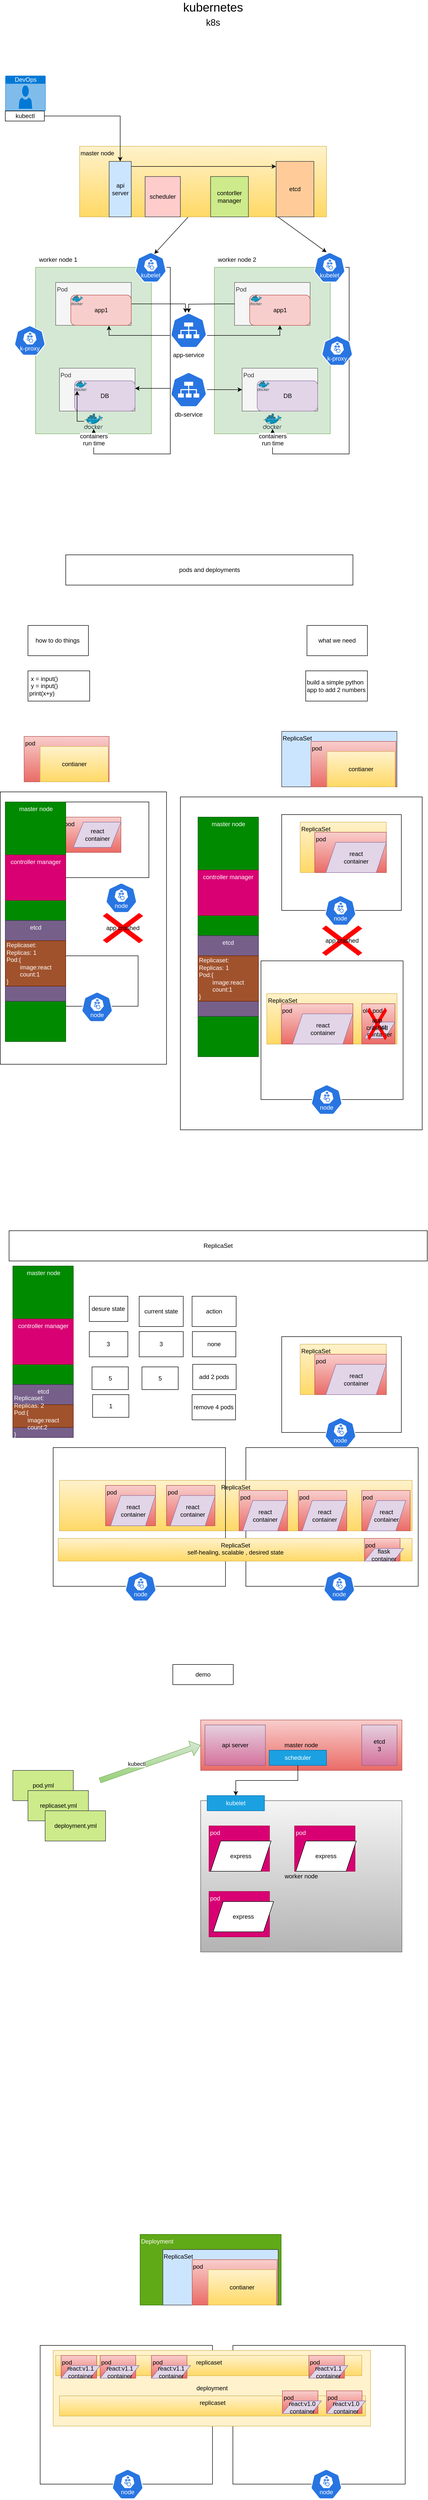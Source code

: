 <mxfile version="24.7.8">
  <diagram name="Page-1" id="WCx0SSbPcT9LH2ZHRi-3">
    <mxGraphModel dx="876" dy="616" grid="1" gridSize="10" guides="1" tooltips="1" connect="1" arrows="1" fold="1" page="1" pageScale="1" pageWidth="850" pageHeight="1100" math="0" shadow="0">
      <root>
        <mxCell id="0" />
        <mxCell id="1" parent="0" />
        <mxCell id="o4SJa0aSlRcKBctBvAtP-1" value="&lt;font style=&quot;font-size: 24px;&quot;&gt;kubernetes&lt;/font&gt;" style="text;html=1;align=center;verticalAlign=middle;whiteSpace=wrap;rounded=0;" parent="1" vertex="1">
          <mxGeometry x="395" y="20" width="60" height="30" as="geometry" />
        </mxCell>
        <mxCell id="o4SJa0aSlRcKBctBvAtP-2" value="k8s" style="text;html=1;align=center;verticalAlign=middle;whiteSpace=wrap;rounded=0;fontSize=18;" parent="1" vertex="1">
          <mxGeometry x="395" y="50" width="60" height="30" as="geometry" />
        </mxCell>
        <mxCell id="o4SJa0aSlRcKBctBvAtP-16" value="" style="rounded=0;whiteSpace=wrap;html=1;fillColor=#d5e8d4;strokeColor=#82b366;" parent="1" vertex="1">
          <mxGeometry x="72.5" y="550" width="230" height="330" as="geometry" />
        </mxCell>
        <mxCell id="o4SJa0aSlRcKBctBvAtP-17" value="worker node 1" style="text;html=1;align=center;verticalAlign=middle;whiteSpace=wrap;rounded=0;" parent="1" vertex="1">
          <mxGeometry x="70" y="520" width="95" height="30" as="geometry" />
        </mxCell>
        <mxCell id="o4SJa0aSlRcKBctBvAtP-25" value="Pod" style="rounded=0;whiteSpace=wrap;html=1;verticalAlign=top;align=left;fillColor=#f5f5f5;fontColor=#333333;strokeColor=#666666;" parent="1" vertex="1">
          <mxGeometry x="120" y="750" width="150" height="85" as="geometry" />
        </mxCell>
        <mxCell id="o4SJa0aSlRcKBctBvAtP-26" value="DB" style="rounded=1;whiteSpace=wrap;html=1;fillColor=#e1d5e7;strokeColor=#9673a6;" parent="1" vertex="1">
          <mxGeometry x="150" y="775" width="120" height="60" as="geometry" />
        </mxCell>
        <mxCell id="o4SJa0aSlRcKBctBvAtP-27" value="" style="image;sketch=0;aspect=fixed;html=1;points=[];align=center;fontSize=12;image=img/lib/mscae/Docker.svg;" parent="1" vertex="1">
          <mxGeometry x="150" y="775" width="24.39" height="20" as="geometry" />
        </mxCell>
        <mxCell id="o4SJa0aSlRcKBctBvAtP-97" style="edgeStyle=orthogonalEdgeStyle;rounded=0;orthogonalLoop=1;jettySize=auto;html=1;" parent="1" source="o4SJa0aSlRcKBctBvAtP-31" target="o4SJa0aSlRcKBctBvAtP-96" edge="1">
          <mxGeometry relative="1" as="geometry">
            <Array as="points">
              <mxPoint x="370" y="623" />
            </Array>
          </mxGeometry>
        </mxCell>
        <mxCell id="o4SJa0aSlRcKBctBvAtP-31" value="Pod" style="rounded=0;whiteSpace=wrap;html=1;verticalAlign=top;align=left;fillColor=#f5f5f5;fontColor=#333333;strokeColor=#666666;" parent="1" vertex="1">
          <mxGeometry x="112.5" y="580" width="150" height="85" as="geometry" />
        </mxCell>
        <mxCell id="o4SJa0aSlRcKBctBvAtP-32" value="app1" style="rounded=1;whiteSpace=wrap;html=1;fillColor=#f8cecc;strokeColor=#b85450;" parent="1" vertex="1">
          <mxGeometry x="142.5" y="605" width="120" height="60" as="geometry" />
        </mxCell>
        <mxCell id="o4SJa0aSlRcKBctBvAtP-33" value="" style="image;sketch=0;aspect=fixed;html=1;points=[];align=center;fontSize=12;image=img/lib/mscae/Docker.svg;" parent="1" vertex="1">
          <mxGeometry x="142.5" y="605" width="24.39" height="20" as="geometry" />
        </mxCell>
        <mxCell id="o4SJa0aSlRcKBctBvAtP-44" style="edgeStyle=orthogonalEdgeStyle;rounded=0;orthogonalLoop=1;jettySize=auto;html=1;" parent="1" source="o4SJa0aSlRcKBctBvAtP-34" target="o4SJa0aSlRcKBctBvAtP-36" edge="1">
          <mxGeometry relative="1" as="geometry">
            <Array as="points">
              <mxPoint x="340" y="550" />
              <mxPoint x="340" y="920" />
              <mxPoint x="188" y="920" />
            </Array>
          </mxGeometry>
        </mxCell>
        <mxCell id="o4SJa0aSlRcKBctBvAtP-34" value="" style="aspect=fixed;sketch=0;html=1;dashed=0;whitespace=wrap;verticalLabelPosition=bottom;verticalAlign=top;fillColor=#2875E2;strokeColor=#ffffff;points=[[0.005,0.63,0],[0.1,0.2,0],[0.9,0.2,0],[0.5,0,0],[0.995,0.63,0],[0.72,0.99,0],[0.5,1,0],[0.28,0.99,0]];shape=mxgraph.kubernetes.icon2;kubernetesLabel=1;prIcon=kubelet" parent="1" vertex="1">
          <mxGeometry x="270" y="520" width="62.5" height="60" as="geometry" />
        </mxCell>
        <mxCell id="o4SJa0aSlRcKBctBvAtP-35" value="" style="aspect=fixed;sketch=0;html=1;dashed=0;whitespace=wrap;verticalLabelPosition=bottom;verticalAlign=top;fillColor=#2875E2;strokeColor=#ffffff;points=[[0.005,0.63,0],[0.1,0.2,0],[0.9,0.2,0],[0.5,0,0],[0.995,0.63,0],[0.72,0.99,0],[0.5,1,0],[0.28,0.99,0]];shape=mxgraph.kubernetes.icon2;kubernetesLabel=1;prIcon=k_proxy" parent="1" vertex="1">
          <mxGeometry x="30" y="665" width="62.5" height="60" as="geometry" />
        </mxCell>
        <mxCell id="o4SJa0aSlRcKBctBvAtP-46" value="" style="edgeStyle=orthogonalEdgeStyle;rounded=0;orthogonalLoop=1;jettySize=auto;html=1;" parent="1" source="o4SJa0aSlRcKBctBvAtP-36" target="o4SJa0aSlRcKBctBvAtP-27" edge="1">
          <mxGeometry relative="1" as="geometry">
            <Array as="points">
              <mxPoint x="155" y="855" />
            </Array>
          </mxGeometry>
        </mxCell>
        <mxCell id="o4SJa0aSlRcKBctBvAtP-36" value="containers &lt;br&gt;run time" style="image;sketch=0;aspect=fixed;html=1;points=[];align=center;fontSize=12;image=img/lib/mscae/Docker.svg;" parent="1" vertex="1">
          <mxGeometry x="168.9" y="840" width="37.2" height="30.5" as="geometry" />
        </mxCell>
        <mxCell id="o4SJa0aSlRcKBctBvAtP-43" value="" style="endArrow=classic;html=1;rounded=0;entryX=0.613;entryY=0.056;entryDx=0;entryDy=0;entryPerimeter=0;exitX=0.439;exitY=1.005;exitDx=0;exitDy=0;exitPerimeter=0;" parent="1" source="o4SJa0aSlRcKBctBvAtP-66" target="o4SJa0aSlRcKBctBvAtP-34" edge="1">
          <mxGeometry width="50" height="50" relative="1" as="geometry">
            <mxPoint x="400" y="510" as="sourcePoint" />
            <mxPoint x="450" y="460" as="targetPoint" />
          </mxGeometry>
        </mxCell>
        <mxCell id="o4SJa0aSlRcKBctBvAtP-66" value="master node" style="rounded=0;whiteSpace=wrap;html=1;fillColor=#fff2cc;strokeColor=#d6b656;gradientColor=#ffd966;align=left;verticalAlign=top;" parent="1" vertex="1">
          <mxGeometry x="160" y="310" width="490" height="140" as="geometry" />
        </mxCell>
        <mxCell id="o4SJa0aSlRcKBctBvAtP-67" value="" style="rounded=0;whiteSpace=wrap;html=1;fillColor=#d5e8d4;strokeColor=#82b366;" parent="1" vertex="1">
          <mxGeometry x="427.5" y="550" width="230" height="330" as="geometry" />
        </mxCell>
        <mxCell id="o4SJa0aSlRcKBctBvAtP-68" value="worker node 2" style="text;html=1;align=center;verticalAlign=middle;whiteSpace=wrap;rounded=0;" parent="1" vertex="1">
          <mxGeometry x="425" y="520" width="95" height="30" as="geometry" />
        </mxCell>
        <mxCell id="o4SJa0aSlRcKBctBvAtP-72" value="Pod" style="rounded=0;whiteSpace=wrap;html=1;verticalAlign=top;align=left;fillColor=#f5f5f5;fontColor=#333333;strokeColor=#666666;" parent="1" vertex="1">
          <mxGeometry x="467.5" y="580" width="150" height="85" as="geometry" />
        </mxCell>
        <mxCell id="o4SJa0aSlRcKBctBvAtP-73" value="app1" style="rounded=1;whiteSpace=wrap;html=1;fillColor=#f8cecc;strokeColor=#b85450;" parent="1" vertex="1">
          <mxGeometry x="497.5" y="605" width="120" height="60" as="geometry" />
        </mxCell>
        <mxCell id="o4SJa0aSlRcKBctBvAtP-74" value="" style="image;sketch=0;aspect=fixed;html=1;points=[];align=center;fontSize=12;image=img/lib/mscae/Docker.svg;" parent="1" vertex="1">
          <mxGeometry x="497.5" y="605" width="24.39" height="20" as="geometry" />
        </mxCell>
        <mxCell id="o4SJa0aSlRcKBctBvAtP-75" style="edgeStyle=orthogonalEdgeStyle;rounded=0;orthogonalLoop=1;jettySize=auto;html=1;" parent="1" source="o4SJa0aSlRcKBctBvAtP-76" target="o4SJa0aSlRcKBctBvAtP-78" edge="1">
          <mxGeometry relative="1" as="geometry">
            <Array as="points">
              <mxPoint x="695" y="550" />
              <mxPoint x="695" y="920" />
              <mxPoint x="543" y="920" />
            </Array>
          </mxGeometry>
        </mxCell>
        <mxCell id="o4SJa0aSlRcKBctBvAtP-76" value="" style="aspect=fixed;sketch=0;html=1;dashed=0;whitespace=wrap;verticalLabelPosition=bottom;verticalAlign=top;fillColor=#2875E2;strokeColor=#ffffff;points=[[0.005,0.63,0],[0.1,0.2,0],[0.9,0.2,0],[0.5,0,0],[0.995,0.63,0],[0.72,0.99,0],[0.5,1,0],[0.28,0.99,0]];shape=mxgraph.kubernetes.icon2;kubernetesLabel=1;prIcon=kubelet" parent="1" vertex="1">
          <mxGeometry x="625" y="520" width="62.5" height="60" as="geometry" />
        </mxCell>
        <mxCell id="o4SJa0aSlRcKBctBvAtP-78" value="containers &lt;br&gt;run time" style="image;sketch=0;aspect=fixed;html=1;points=[];align=center;fontSize=12;image=img/lib/mscae/Docker.svg;" parent="1" vertex="1">
          <mxGeometry x="523.9" y="840" width="37.2" height="30.5" as="geometry" />
        </mxCell>
        <mxCell id="o4SJa0aSlRcKBctBvAtP-80" value="" style="aspect=fixed;sketch=0;html=1;dashed=0;whitespace=wrap;verticalLabelPosition=bottom;verticalAlign=top;fillColor=#2875E2;strokeColor=#ffffff;points=[[0.005,0.63,0],[0.1,0.2,0],[0.9,0.2,0],[0.5,0,0],[0.995,0.63,0],[0.72,0.99,0],[0.5,1,0],[0.28,0.99,0]];shape=mxgraph.kubernetes.icon2;kubernetesLabel=1;prIcon=k_proxy" parent="1" vertex="1">
          <mxGeometry x="640" y="685" width="62.5" height="60" as="geometry" />
        </mxCell>
        <mxCell id="o4SJa0aSlRcKBctBvAtP-81" value="" style="endArrow=classic;html=1;rounded=0;entryX=0.4;entryY=0;entryDx=0;entryDy=0;entryPerimeter=0;exitX=0.803;exitY=1;exitDx=0;exitDy=0;exitPerimeter=0;" parent="1" source="o4SJa0aSlRcKBctBvAtP-66" target="o4SJa0aSlRcKBctBvAtP-76" edge="1">
          <mxGeometry width="50" height="50" relative="1" as="geometry">
            <mxPoint x="426" y="461" as="sourcePoint" />
            <mxPoint x="341" y="551" as="targetPoint" />
          </mxGeometry>
        </mxCell>
        <mxCell id="o4SJa0aSlRcKBctBvAtP-99" style="edgeStyle=orthogonalEdgeStyle;rounded=0;orthogonalLoop=1;jettySize=auto;html=1;entryX=0.5;entryY=1;entryDx=0;entryDy=0;" parent="1" source="o4SJa0aSlRcKBctBvAtP-96" target="o4SJa0aSlRcKBctBvAtP-73" edge="1">
          <mxGeometry relative="1" as="geometry">
            <Array as="points">
              <mxPoint x="557" y="685" />
            </Array>
          </mxGeometry>
        </mxCell>
        <mxCell id="o4SJa0aSlRcKBctBvAtP-96" value="app-service" style="aspect=fixed;sketch=0;html=1;dashed=0;whitespace=wrap;verticalLabelPosition=bottom;verticalAlign=top;fillColor=#2875E2;strokeColor=#ffffff;points=[[0.005,0.63,0],[0.1,0.2,0],[0.9,0.2,0],[0.5,0,0],[0.995,0.63,0],[0.72,0.99,0],[0.5,1,0],[0.28,0.99,0]];shape=mxgraph.kubernetes.icon2;prIcon=svc" parent="1" vertex="1">
          <mxGeometry x="340" y="640" width="72.92" height="70" as="geometry" />
        </mxCell>
        <mxCell id="o4SJa0aSlRcKBctBvAtP-98" style="edgeStyle=orthogonalEdgeStyle;rounded=0;orthogonalLoop=1;jettySize=auto;html=1;entryX=0.5;entryY=0;entryDx=0;entryDy=0;entryPerimeter=0;" parent="1" source="o4SJa0aSlRcKBctBvAtP-72" target="o4SJa0aSlRcKBctBvAtP-96" edge="1">
          <mxGeometry relative="1" as="geometry">
            <Array as="points">
              <mxPoint x="440" y="623" />
              <mxPoint x="377" y="623" />
            </Array>
          </mxGeometry>
        </mxCell>
        <mxCell id="o4SJa0aSlRcKBctBvAtP-101" style="edgeStyle=orthogonalEdgeStyle;rounded=0;orthogonalLoop=1;jettySize=auto;html=1;entryX=0.632;entryY=1.012;entryDx=0;entryDy=0;entryPerimeter=0;" parent="1" source="o4SJa0aSlRcKBctBvAtP-96" target="o4SJa0aSlRcKBctBvAtP-32" edge="1">
          <mxGeometry relative="1" as="geometry">
            <Array as="points">
              <mxPoint x="218" y="685" />
            </Array>
          </mxGeometry>
        </mxCell>
        <mxCell id="o4SJa0aSlRcKBctBvAtP-109" style="edgeStyle=orthogonalEdgeStyle;rounded=0;orthogonalLoop=1;jettySize=auto;html=1;entryX=1;entryY=0.25;entryDx=0;entryDy=0;" parent="1" source="o4SJa0aSlRcKBctBvAtP-103" target="o4SJa0aSlRcKBctBvAtP-26" edge="1">
          <mxGeometry relative="1" as="geometry">
            <Array as="points">
              <mxPoint x="320" y="790" />
              <mxPoint x="320" y="790" />
            </Array>
          </mxGeometry>
        </mxCell>
        <mxCell id="o4SJa0aSlRcKBctBvAtP-110" style="edgeStyle=orthogonalEdgeStyle;rounded=0;orthogonalLoop=1;jettySize=auto;html=1;" parent="1" source="o4SJa0aSlRcKBctBvAtP-103" target="o4SJa0aSlRcKBctBvAtP-105" edge="1">
          <mxGeometry relative="1" as="geometry" />
        </mxCell>
        <mxCell id="o4SJa0aSlRcKBctBvAtP-103" value="db-service" style="aspect=fixed;sketch=0;html=1;dashed=0;whitespace=wrap;verticalLabelPosition=bottom;verticalAlign=top;fillColor=#2875E2;strokeColor=#ffffff;points=[[0.005,0.63,0],[0.1,0.2,0],[0.9,0.2,0],[0.5,0,0],[0.995,0.63,0],[0.72,0.99,0],[0.5,1,0],[0.28,0.99,0]];shape=mxgraph.kubernetes.icon2;prIcon=svc" parent="1" vertex="1">
          <mxGeometry x="340" y="757.5" width="72.92" height="70" as="geometry" />
        </mxCell>
        <mxCell id="o4SJa0aSlRcKBctBvAtP-105" value="Pod" style="rounded=0;whiteSpace=wrap;html=1;verticalAlign=top;align=left;fillColor=#f5f5f5;fontColor=#333333;strokeColor=#666666;" parent="1" vertex="1">
          <mxGeometry x="482.5" y="750" width="150" height="85" as="geometry" />
        </mxCell>
        <mxCell id="o4SJa0aSlRcKBctBvAtP-106" value="DB" style="rounded=1;whiteSpace=wrap;html=1;fillColor=#e1d5e7;strokeColor=#9673a6;" parent="1" vertex="1">
          <mxGeometry x="512.5" y="775" width="120" height="60" as="geometry" />
        </mxCell>
        <mxCell id="o4SJa0aSlRcKBctBvAtP-107" value="" style="image;sketch=0;aspect=fixed;html=1;points=[];align=center;fontSize=12;image=img/lib/mscae/Docker.svg;" parent="1" vertex="1">
          <mxGeometry x="512.5" y="775" width="24.39" height="20" as="geometry" />
        </mxCell>
        <mxCell id="o4SJa0aSlRcKBctBvAtP-153" style="edgeStyle=orthogonalEdgeStyle;rounded=0;orthogonalLoop=1;jettySize=auto;html=1;" parent="1" source="o4SJa0aSlRcKBctBvAtP-126" target="o4SJa0aSlRcKBctBvAtP-133" edge="1">
          <mxGeometry relative="1" as="geometry">
            <Array as="points">
              <mxPoint x="410" y="350" />
              <mxPoint x="410" y="350" />
            </Array>
          </mxGeometry>
        </mxCell>
        <mxCell id="o4SJa0aSlRcKBctBvAtP-126" value="api server" style="rounded=0;whiteSpace=wrap;html=1;fillColor=#cce5ff;strokeColor=#36393d;" parent="1" vertex="1">
          <mxGeometry x="218.6" y="340" width="43.9" height="110" as="geometry" />
        </mxCell>
        <mxCell id="o4SJa0aSlRcKBctBvAtP-128" value="DevOps" style="html=1;whiteSpace=wrap;strokeColor=none;fillColor=#0079D6;labelPosition=center;verticalLabelPosition=middle;verticalAlign=top;align=center;fontSize=12;outlineConnect=0;spacingTop=-6;fontColor=#FFFFFF;sketch=0;shape=mxgraph.sitemap.user;" parent="1" vertex="1">
          <mxGeometry x="12.5" y="170" width="80" height="70" as="geometry" />
        </mxCell>
        <mxCell id="o4SJa0aSlRcKBctBvAtP-130" style="edgeStyle=orthogonalEdgeStyle;rounded=0;orthogonalLoop=1;jettySize=auto;html=1;" parent="1" source="o4SJa0aSlRcKBctBvAtP-129" target="o4SJa0aSlRcKBctBvAtP-126" edge="1">
          <mxGeometry relative="1" as="geometry" />
        </mxCell>
        <mxCell id="o4SJa0aSlRcKBctBvAtP-129" value="kubectl" style="rounded=0;whiteSpace=wrap;html=1;" parent="1" vertex="1">
          <mxGeometry x="12.5" y="240" width="77.5" height="20" as="geometry" />
        </mxCell>
        <mxCell id="o4SJa0aSlRcKBctBvAtP-131" value="scheduler" style="rounded=0;whiteSpace=wrap;html=1;fillColor=#ffcccc;strokeColor=#36393d;" parent="1" vertex="1">
          <mxGeometry x="290" y="370" width="70" height="80" as="geometry" />
        </mxCell>
        <mxCell id="o4SJa0aSlRcKBctBvAtP-132" value="contorller manager" style="rounded=0;whiteSpace=wrap;html=1;fillColor=#cdeb8b;strokeColor=#36393d;" parent="1" vertex="1">
          <mxGeometry x="420" y="370" width="75" height="80" as="geometry" />
        </mxCell>
        <mxCell id="o4SJa0aSlRcKBctBvAtP-133" value="etcd" style="rounded=0;whiteSpace=wrap;html=1;fillColor=#ffcc99;strokeColor=#36393d;" parent="1" vertex="1">
          <mxGeometry x="550" y="340" width="75" height="110" as="geometry" />
        </mxCell>
        <mxCell id="o4SJa0aSlRcKBctBvAtP-144" value="pods and deployments" style="rounded=0;whiteSpace=wrap;html=1;" parent="1" vertex="1">
          <mxGeometry x="132.5" y="1120" width="570" height="60" as="geometry" />
        </mxCell>
        <mxCell id="o4SJa0aSlRcKBctBvAtP-145" value="how to do things&amp;nbsp;" style="rounded=0;whiteSpace=wrap;html=1;" parent="1" vertex="1">
          <mxGeometry x="57.5" y="1260" width="120" height="60" as="geometry" />
        </mxCell>
        <mxCell id="o4SJa0aSlRcKBctBvAtP-146" value="what we need" style="rounded=0;whiteSpace=wrap;html=1;" parent="1" vertex="1">
          <mxGeometry x="611.25" y="1260" width="120" height="60" as="geometry" />
        </mxCell>
        <mxCell id="o4SJa0aSlRcKBctBvAtP-147" value="&amp;nbsp;x = input()&lt;div&gt;&amp;nbsp;y = input()&lt;br&gt;print(x+y)&lt;/div&gt;" style="rounded=0;whiteSpace=wrap;html=1;align=left;" parent="1" vertex="1">
          <mxGeometry x="57.5" y="1350" width="122.5" height="60" as="geometry" />
        </mxCell>
        <mxCell id="o4SJa0aSlRcKBctBvAtP-148" value="build a simple python app to add 2 numbers" style="rounded=0;whiteSpace=wrap;html=1;align=left;" parent="1" vertex="1">
          <mxGeometry x="608.75" y="1350" width="122.5" height="60" as="geometry" />
        </mxCell>
        <mxCell id="o4SJa0aSlRcKBctBvAtP-150" value="ReplicaSet&amp;nbsp;" style="rounded=0;whiteSpace=wrap;html=1;fillColor=#cce5ff;strokeColor=#36393d;align=left;verticalAlign=top;" parent="1" vertex="1">
          <mxGeometry x="561.1" y="1470" width="228.75" height="110" as="geometry" />
        </mxCell>
        <mxCell id="o4SJa0aSlRcKBctBvAtP-151" value="pod" style="rounded=0;whiteSpace=wrap;html=1;verticalAlign=top;align=left;fillColor=#f8cecc;gradientColor=#ea6b66;strokeColor=#b85450;" parent="1" vertex="1">
          <mxGeometry x="619.23" y="1490" width="168.75" height="90" as="geometry" />
        </mxCell>
        <mxCell id="o4SJa0aSlRcKBctBvAtP-152" value="contianer" style="rounded=0;whiteSpace=wrap;html=1;fillColor=#fff2cc;gradientColor=#ffd966;strokeColor=#d6b656;" parent="1" vertex="1">
          <mxGeometry x="651.1" y="1510" width="135" height="70" as="geometry" />
        </mxCell>
        <mxCell id="o4SJa0aSlRcKBctBvAtP-154" value="pod" style="rounded=0;whiteSpace=wrap;html=1;verticalAlign=top;align=left;fillColor=#f8cecc;gradientColor=#ea6b66;strokeColor=#b85450;" parent="1" vertex="1">
          <mxGeometry x="49.85" y="1480" width="168.75" height="90" as="geometry" />
        </mxCell>
        <mxCell id="o4SJa0aSlRcKBctBvAtP-155" value="contianer" style="rounded=0;whiteSpace=wrap;html=1;fillColor=#fff2cc;gradientColor=#ffd966;strokeColor=#d6b656;" parent="1" vertex="1">
          <mxGeometry x="81.72" y="1500" width="135" height="70" as="geometry" />
        </mxCell>
        <mxCell id="o4SJa0aSlRcKBctBvAtP-156" value="" style="rounded=0;whiteSpace=wrap;html=1;" parent="1" vertex="1">
          <mxGeometry x="107.5" y="1610" width="190" height="150" as="geometry" />
        </mxCell>
        <mxCell id="o4SJa0aSlRcKBctBvAtP-157" value="" style="aspect=fixed;sketch=0;html=1;dashed=0;whitespace=wrap;verticalLabelPosition=bottom;verticalAlign=top;fillColor=#2875E2;strokeColor=#ffffff;points=[[0.005,0.63,0],[0.1,0.2,0],[0.9,0.2,0],[0.5,0,0],[0.995,0.63,0],[0.72,0.99,0],[0.5,1,0],[0.28,0.99,0]];shape=mxgraph.kubernetes.icon2;kubernetesLabel=1;prIcon=node" parent="1" vertex="1">
          <mxGeometry x="211.57" y="1770" width="62.5" height="60" as="geometry" />
        </mxCell>
        <mxCell id="o4SJa0aSlRcKBctBvAtP-158" value="pod" style="rounded=0;whiteSpace=wrap;html=1;verticalAlign=top;align=left;fillColor=#f8cecc;gradientColor=#ea6b66;strokeColor=#b85450;" parent="1" vertex="1">
          <mxGeometry x="127.5" y="1640" width="114.53" height="70" as="geometry" />
        </mxCell>
        <mxCell id="o4SJa0aSlRcKBctBvAtP-159" value="react&lt;br&gt;container" style="shape=parallelogram;perimeter=parallelogramPerimeter;whiteSpace=wrap;html=1;fixedSize=1;fillColor=#e1d5e7;strokeColor=#9673a6;" parent="1" vertex="1">
          <mxGeometry x="147.5" y="1650" width="94.53" height="50" as="geometry" />
        </mxCell>
        <mxCell id="o4SJa0aSlRcKBctBvAtP-160" value="app crashed" style="shape=mxgraph.mockup.markup.redX;fillColor=#ff0000;html=1;shadow=0;whiteSpace=wrap;strokeColor=none;" parent="1" vertex="1">
          <mxGeometry x="206.1" y="1830" width="80" height="60" as="geometry" />
        </mxCell>
        <mxCell id="o4SJa0aSlRcKBctBvAtP-161" value="" style="rounded=0;whiteSpace=wrap;html=1;" parent="1" vertex="1">
          <mxGeometry x="120" y="1915" width="156.1" height="100" as="geometry" />
        </mxCell>
        <mxCell id="o4SJa0aSlRcKBctBvAtP-162" value="" style="aspect=fixed;sketch=0;html=1;dashed=0;whitespace=wrap;verticalLabelPosition=bottom;verticalAlign=top;fillColor=#2875E2;strokeColor=#ffffff;points=[[0.005,0.63,0],[0.1,0.2,0],[0.9,0.2,0],[0.5,0,0],[0.995,0.63,0],[0.72,0.99,0],[0.5,1,0],[0.28,0.99,0]];shape=mxgraph.kubernetes.icon2;kubernetesLabel=1;prIcon=node" parent="1" vertex="1">
          <mxGeometry x="163.52" y="1986.25" width="62.5" height="60" as="geometry" />
        </mxCell>
        <mxCell id="o4SJa0aSlRcKBctBvAtP-166" value="master node" style="rounded=0;html=1;verticalAlign=top;fillColor=#008a00;fontColor=#ffffff;strokeColor=#005700;" parent="1" vertex="1">
          <mxGeometry x="12.5" y="1610" width="120" height="475" as="geometry" />
        </mxCell>
        <mxCell id="o4SJa0aSlRcKBctBvAtP-167" value="etcd" style="rounded=0;whiteSpace=wrap;html=1;verticalAlign=top;fillColor=#76608a;fontColor=#ffffff;strokeColor=#432D57;" parent="1" vertex="1">
          <mxGeometry x="12.5" y="1845" width="120" height="160" as="geometry" />
        </mxCell>
        <mxCell id="o4SJa0aSlRcKBctBvAtP-169" value="Replicaset:&lt;br&gt;Replicas: 1&lt;br&gt;&lt;div&gt;Pod:{&lt;br&gt;&lt;span style=&quot;white-space: pre;&quot;&gt;&#x9;&lt;/span&gt;image:react&lt;br&gt;&lt;span style=&quot;white-space: pre;&quot;&gt;&#x9;&lt;/span&gt;count:1&lt;br&gt;}&lt;/div&gt;" style="rounded=0;whiteSpace=wrap;html=1;align=left;fillColor=#a0522d;fontColor=#ffffff;strokeColor=#6D1F00;" parent="1" vertex="1">
          <mxGeometry x="12.5" y="1885" width="120" height="90" as="geometry" />
        </mxCell>
        <mxCell id="o4SJa0aSlRcKBctBvAtP-170" value="controller manager" style="rounded=0;whiteSpace=wrap;html=1;verticalAlign=top;fillColor=#d80073;fontColor=#ffffff;strokeColor=#A50040;" parent="1" vertex="1">
          <mxGeometry x="12.5" y="1715" width="120" height="90" as="geometry" />
        </mxCell>
        <mxCell id="o4SJa0aSlRcKBctBvAtP-172" value="" style="rounded=0;whiteSpace=wrap;html=1;" parent="1" vertex="1">
          <mxGeometry x="561.1" y="1635" width="237.5" height="190" as="geometry" />
        </mxCell>
        <mxCell id="o4SJa0aSlRcKBctBvAtP-173" value="" style="aspect=fixed;sketch=0;html=1;dashed=0;whitespace=wrap;verticalLabelPosition=bottom;verticalAlign=top;fillColor=#2875E2;strokeColor=#ffffff;points=[[0.005,0.63,0],[0.1,0.2,0],[0.9,0.2,0],[0.5,0,0],[0.995,0.63,0],[0.72,0.99,0],[0.5,1,0],[0.28,0.99,0]];shape=mxgraph.kubernetes.icon2;kubernetesLabel=1;prIcon=node" parent="1" vertex="1">
          <mxGeometry x="646.57" y="1795" width="62.5" height="60" as="geometry" />
        </mxCell>
        <mxCell id="o4SJa0aSlRcKBctBvAtP-176" value="app crashed" style="shape=mxgraph.mockup.markup.redX;fillColor=#ff0000;html=1;shadow=0;whiteSpace=wrap;strokeColor=none;" parent="1" vertex="1">
          <mxGeometry x="641.1" y="1855" width="80" height="60" as="geometry" />
        </mxCell>
        <mxCell id="o4SJa0aSlRcKBctBvAtP-177" value="" style="rounded=0;whiteSpace=wrap;html=1;" parent="1" vertex="1">
          <mxGeometry x="520" y="1925" width="282.04" height="275" as="geometry" />
        </mxCell>
        <mxCell id="o4SJa0aSlRcKBctBvAtP-178" value="" style="aspect=fixed;sketch=0;html=1;dashed=0;whitespace=wrap;verticalLabelPosition=bottom;verticalAlign=top;fillColor=#2875E2;strokeColor=#ffffff;points=[[0.005,0.63,0],[0.1,0.2,0],[0.9,0.2,0],[0.5,0,0],[0.995,0.63,0],[0.72,0.99,0],[0.5,1,0],[0.28,0.99,0]];shape=mxgraph.kubernetes.icon2;kubernetesLabel=1;prIcon=node" parent="1" vertex="1">
          <mxGeometry x="619.23" y="2170" width="62.5" height="60" as="geometry" />
        </mxCell>
        <mxCell id="o4SJa0aSlRcKBctBvAtP-179" value="ReplicaSet" style="rounded=0;whiteSpace=wrap;html=1;verticalAlign=top;align=left;fillColor=#fff2cc;gradientColor=#ffd966;strokeColor=#d6b656;" parent="1" vertex="1">
          <mxGeometry x="597.82" y="1650" width="170.93" height="100" as="geometry" />
        </mxCell>
        <mxCell id="o4SJa0aSlRcKBctBvAtP-180" value="pod" style="rounded=0;whiteSpace=wrap;html=1;verticalAlign=top;align=left;fillColor=#f8cecc;gradientColor=#ea6b66;strokeColor=#b85450;" parent="1" vertex="1">
          <mxGeometry x="626.72" y="1670" width="142.03" height="80" as="geometry" />
        </mxCell>
        <mxCell id="o4SJa0aSlRcKBctBvAtP-181" value="react&lt;br&gt;container" style="shape=parallelogram;perimeter=parallelogramPerimeter;whiteSpace=wrap;html=1;fixedSize=1;fillColor=#e1d5e7;strokeColor=#9673a6;" parent="1" vertex="1">
          <mxGeometry x="648.75" y="1690" width="120" height="60" as="geometry" />
        </mxCell>
        <mxCell id="o4SJa0aSlRcKBctBvAtP-182" value="ReplicaSet" style="rounded=0;whiteSpace=wrap;html=1;verticalAlign=top;align=left;fillColor=#fff2cc;gradientColor=#ffd966;strokeColor=#d6b656;" parent="1" vertex="1">
          <mxGeometry x="531.57" y="1990" width="258.43" height="100" as="geometry" />
        </mxCell>
        <mxCell id="o4SJa0aSlRcKBctBvAtP-183" value="pod" style="rounded=0;whiteSpace=wrap;html=1;verticalAlign=top;align=left;fillColor=#f8cecc;gradientColor=#ea6b66;strokeColor=#b85450;" parent="1" vertex="1">
          <mxGeometry x="560.47" y="2010" width="142.03" height="80" as="geometry" />
        </mxCell>
        <mxCell id="o4SJa0aSlRcKBctBvAtP-184" value="react&lt;br&gt;container" style="shape=parallelogram;perimeter=parallelogramPerimeter;whiteSpace=wrap;html=1;fixedSize=1;fillColor=#e1d5e7;strokeColor=#9673a6;" parent="1" vertex="1">
          <mxGeometry x="582.5" y="2030" width="120" height="60" as="geometry" />
        </mxCell>
        <mxCell id="o4SJa0aSlRcKBctBvAtP-185" value="old pod" style="rounded=0;whiteSpace=wrap;html=1;verticalAlign=top;align=left;fillColor=#f8cecc;gradientColor=#ea6b66;strokeColor=#b85450;" parent="1" vertex="1">
          <mxGeometry x="720" y="2010" width="66.1" height="80" as="geometry" />
        </mxCell>
        <mxCell id="o4SJa0aSlRcKBctBvAtP-186" value="react&lt;br&gt;container" style="shape=parallelogram;perimeter=parallelogramPerimeter;whiteSpace=wrap;html=1;fixedSize=1;fillColor=#e1d5e7;strokeColor=#9673a6;" parent="1" vertex="1">
          <mxGeometry x="725.4" y="2046.25" width="60.7" height="32.5" as="geometry" />
        </mxCell>
        <mxCell id="o4SJa0aSlRcKBctBvAtP-187" value="app crashed" style="shape=mxgraph.mockup.markup.redX;fillColor=#ff0000;html=1;shadow=0;whiteSpace=wrap;strokeColor=none;" parent="1" vertex="1">
          <mxGeometry x="731.25" y="2017.5" width="38.9" height="65" as="geometry" />
        </mxCell>
        <mxCell id="o4SJa0aSlRcKBctBvAtP-188" value="master node" style="rounded=0;html=1;verticalAlign=top;fillColor=#008a00;fontColor=#ffffff;strokeColor=#005700;" parent="1" vertex="1">
          <mxGeometry x="395" y="1640" width="120" height="475" as="geometry" />
        </mxCell>
        <mxCell id="o4SJa0aSlRcKBctBvAtP-189" value="etcd" style="rounded=0;whiteSpace=wrap;html=1;verticalAlign=top;fillColor=#76608a;fontColor=#ffffff;strokeColor=#432D57;" parent="1" vertex="1">
          <mxGeometry x="395" y="1875" width="120" height="160" as="geometry" />
        </mxCell>
        <mxCell id="o4SJa0aSlRcKBctBvAtP-190" value="Replicaset:&lt;br&gt;Replicas: 1&lt;br&gt;&lt;div&gt;Pod:{&lt;br&gt;&lt;span style=&quot;white-space: pre;&quot;&gt;&#x9;&lt;/span&gt;image:react&lt;br&gt;&lt;span style=&quot;white-space: pre;&quot;&gt;&#x9;&lt;/span&gt;count:1&lt;br&gt;}&lt;/div&gt;" style="rounded=0;whiteSpace=wrap;html=1;align=left;fillColor=#a0522d;fontColor=#ffffff;strokeColor=#6D1F00;" parent="1" vertex="1">
          <mxGeometry x="395" y="1915" width="120" height="90" as="geometry" />
        </mxCell>
        <mxCell id="o4SJa0aSlRcKBctBvAtP-191" value="controller manager" style="rounded=0;whiteSpace=wrap;html=1;verticalAlign=top;fillColor=#d80073;fontColor=#ffffff;strokeColor=#A50040;" parent="1" vertex="1">
          <mxGeometry x="395" y="1745" width="120" height="90" as="geometry" />
        </mxCell>
        <mxCell id="o4SJa0aSlRcKBctBvAtP-192" value="" style="rounded=0;whiteSpace=wrap;html=1;fillColor=none;" parent="1" vertex="1">
          <mxGeometry x="2.5" y="1590" width="330" height="540" as="geometry" />
        </mxCell>
        <mxCell id="o4SJa0aSlRcKBctBvAtP-193" value="" style="rounded=0;whiteSpace=wrap;html=1;fillColor=none;" parent="1" vertex="1">
          <mxGeometry x="360" y="1600" width="480" height="660" as="geometry" />
        </mxCell>
        <mxCell id="o4SJa0aSlRcKBctBvAtP-194" value="" style="rounded=0;whiteSpace=wrap;html=1;" parent="1" vertex="1">
          <mxGeometry x="561.1" y="2670" width="237.5" height="190" as="geometry" />
        </mxCell>
        <mxCell id="o4SJa0aSlRcKBctBvAtP-195" value="" style="aspect=fixed;sketch=0;html=1;dashed=0;whitespace=wrap;verticalLabelPosition=bottom;verticalAlign=top;fillColor=#2875E2;strokeColor=#ffffff;points=[[0.005,0.63,0],[0.1,0.2,0],[0.9,0.2,0],[0.5,0,0],[0.995,0.63,0],[0.72,0.99,0],[0.5,1,0],[0.28,0.99,0]];shape=mxgraph.kubernetes.icon2;kubernetesLabel=1;prIcon=node" parent="1" vertex="1">
          <mxGeometry x="646.57" y="2830" width="62.5" height="60" as="geometry" />
        </mxCell>
        <mxCell id="o4SJa0aSlRcKBctBvAtP-197" value="" style="rounded=0;whiteSpace=wrap;html=1;" parent="1" vertex="1">
          <mxGeometry x="490" y="2890" width="342.04" height="275" as="geometry" />
        </mxCell>
        <mxCell id="o4SJa0aSlRcKBctBvAtP-198" value="" style="aspect=fixed;sketch=0;html=1;dashed=0;whitespace=wrap;verticalLabelPosition=bottom;verticalAlign=top;fillColor=#2875E2;strokeColor=#ffffff;points=[[0.005,0.63,0],[0.1,0.2,0],[0.9,0.2,0],[0.5,0,0],[0.995,0.63,0],[0.72,0.99,0],[0.5,1,0],[0.28,0.99,0]];shape=mxgraph.kubernetes.icon2;kubernetesLabel=1;prIcon=node" parent="1" vertex="1">
          <mxGeometry x="644.22" y="3135" width="62.5" height="60" as="geometry" />
        </mxCell>
        <mxCell id="o4SJa0aSlRcKBctBvAtP-199" value="ReplicaSet" style="rounded=0;whiteSpace=wrap;html=1;verticalAlign=top;align=left;fillColor=#fff2cc;gradientColor=#ffd966;strokeColor=#d6b656;" parent="1" vertex="1">
          <mxGeometry x="597.82" y="2685" width="170.93" height="100" as="geometry" />
        </mxCell>
        <mxCell id="o4SJa0aSlRcKBctBvAtP-200" value="pod" style="rounded=0;whiteSpace=wrap;html=1;verticalAlign=top;align=left;fillColor=#f8cecc;gradientColor=#ea6b66;strokeColor=#b85450;" parent="1" vertex="1">
          <mxGeometry x="626.72" y="2705" width="142.03" height="80" as="geometry" />
        </mxCell>
        <mxCell id="o4SJa0aSlRcKBctBvAtP-201" value="react&lt;br&gt;container" style="shape=parallelogram;perimeter=parallelogramPerimeter;whiteSpace=wrap;html=1;fixedSize=1;fillColor=#e1d5e7;strokeColor=#9673a6;" parent="1" vertex="1">
          <mxGeometry x="648.75" y="2725" width="120" height="60" as="geometry" />
        </mxCell>
        <mxCell id="o4SJa0aSlRcKBctBvAtP-202" value="ReplicaSet" style="rounded=0;whiteSpace=wrap;html=1;verticalAlign=top;align=center;fillColor=#fff2cc;gradientColor=#ffd966;strokeColor=#d6b656;" parent="1" vertex="1">
          <mxGeometry x="120" y="2955" width="700" height="100" as="geometry" />
        </mxCell>
        <mxCell id="o4SJa0aSlRcKBctBvAtP-205" value="pod" style="rounded=0;whiteSpace=wrap;html=1;verticalAlign=top;align=left;fillColor=#f8cecc;gradientColor=#ea6b66;strokeColor=#b85450;" parent="1" vertex="1">
          <mxGeometry x="720" y="2975" width="96.1" height="80" as="geometry" />
        </mxCell>
        <mxCell id="o4SJa0aSlRcKBctBvAtP-208" value="master node" style="rounded=0;html=1;verticalAlign=top;fillColor=#008a00;fontColor=#ffffff;strokeColor=#005700;" parent="1" vertex="1">
          <mxGeometry x="27.5" y="2530" width="120" height="340" as="geometry" />
        </mxCell>
        <mxCell id="o4SJa0aSlRcKBctBvAtP-209" value="etcd" style="rounded=0;whiteSpace=wrap;html=1;verticalAlign=top;fillColor=#76608a;fontColor=#ffffff;strokeColor=#432D57;" parent="1" vertex="1">
          <mxGeometry x="27.5" y="2765" width="120" height="105" as="geometry" />
        </mxCell>
        <mxCell id="o4SJa0aSlRcKBctBvAtP-210" value="Replicaset:&lt;br&gt;Replicas: 2&lt;br&gt;&lt;div&gt;Pod:{&lt;br&gt;&lt;span style=&quot;white-space: pre;&quot;&gt;&#x9;&lt;/span&gt;image:react&lt;br&gt;&lt;span style=&quot;white-space: pre;&quot;&gt;&#x9;&lt;/span&gt;count:2&lt;br&gt;}&lt;/div&gt;" style="rounded=0;whiteSpace=wrap;html=1;align=left;fillColor=#a0522d;fontColor=#ffffff;strokeColor=#6D1F00;" parent="1" vertex="1">
          <mxGeometry x="27.5" y="2805" width="120" height="45" as="geometry" />
        </mxCell>
        <mxCell id="o4SJa0aSlRcKBctBvAtP-211" value="controller manager" style="rounded=0;whiteSpace=wrap;html=1;verticalAlign=top;fillColor=#d80073;fontColor=#ffffff;strokeColor=#A50040;" parent="1" vertex="1">
          <mxGeometry x="27.5" y="2635" width="120" height="90" as="geometry" />
        </mxCell>
        <mxCell id="o4SJa0aSlRcKBctBvAtP-213" value="react&lt;br&gt;container" style="shape=parallelogram;perimeter=parallelogramPerimeter;whiteSpace=wrap;html=1;fixedSize=1;fillColor=#e1d5e7;strokeColor=#9673a6;" parent="1" vertex="1">
          <mxGeometry x="730" y="2995" width="77.5" height="60" as="geometry" />
        </mxCell>
        <mxCell id="o4SJa0aSlRcKBctBvAtP-214" value="ReplicaSet" style="rounded=0;whiteSpace=wrap;html=1;" parent="1" vertex="1">
          <mxGeometry x="20" y="2460" width="830" height="60" as="geometry" />
        </mxCell>
        <mxCell id="o4SJa0aSlRcKBctBvAtP-215" value="" style="rounded=0;whiteSpace=wrap;html=1;fillColor=none;" parent="1" vertex="1">
          <mxGeometry x="107.5" y="2890" width="342.04" height="275" as="geometry" />
        </mxCell>
        <mxCell id="o4SJa0aSlRcKBctBvAtP-217" value="" style="aspect=fixed;sketch=0;html=1;dashed=0;whitespace=wrap;verticalLabelPosition=bottom;verticalAlign=top;fillColor=#2875E2;strokeColor=#ffffff;points=[[0.005,0.63,0],[0.1,0.2,0],[0.9,0.2,0],[0.5,0,0],[0.995,0.63,0],[0.72,0.99,0],[0.5,1,0],[0.28,0.99,0]];shape=mxgraph.kubernetes.icon2;kubernetesLabel=1;prIcon=node" parent="1" vertex="1">
          <mxGeometry x="250.0" y="3135" width="62.5" height="60" as="geometry" />
        </mxCell>
        <mxCell id="o4SJa0aSlRcKBctBvAtP-218" value="pod" style="rounded=0;whiteSpace=wrap;html=1;verticalAlign=top;align=left;fillColor=#f8cecc;gradientColor=#ea6b66;strokeColor=#b85450;" parent="1" vertex="1">
          <mxGeometry x="211.57" y="2965" width="99.07" height="80" as="geometry" />
        </mxCell>
        <mxCell id="o4SJa0aSlRcKBctBvAtP-219" value="react&lt;br&gt;container" style="shape=parallelogram;perimeter=parallelogramPerimeter;whiteSpace=wrap;html=1;fixedSize=1;fillColor=#e1d5e7;strokeColor=#9673a6;" parent="1" vertex="1">
          <mxGeometry x="221.57" y="2985" width="89.07" height="60" as="geometry" />
        </mxCell>
        <mxCell id="o4SJa0aSlRcKBctBvAtP-220" value="ReplicaSet&lt;br&gt;self-healing, scalable , desired state" style="rounded=0;whiteSpace=wrap;html=1;verticalAlign=top;align=center;fillColor=#fff2cc;gradientColor=#ffd966;strokeColor=#d6b656;" parent="1" vertex="1">
          <mxGeometry x="117.5" y="3070" width="702.5" height="45" as="geometry" />
        </mxCell>
        <mxCell id="o4SJa0aSlRcKBctBvAtP-221" value="pod" style="rounded=0;whiteSpace=wrap;html=1;verticalAlign=top;align=left;fillColor=#f8cecc;gradientColor=#ea6b66;strokeColor=#b85450;" parent="1" vertex="1">
          <mxGeometry x="725.4" y="3070" width="70.64" height="45" as="geometry" />
        </mxCell>
        <mxCell id="o4SJa0aSlRcKBctBvAtP-222" value="flask&lt;br&gt;container" style="shape=parallelogram;perimeter=parallelogramPerimeter;whiteSpace=wrap;html=1;fixedSize=1;fillColor=#e1d5e7;strokeColor=#9673a6;" parent="1" vertex="1">
          <mxGeometry x="725.4" y="3090" width="77.5" height="25" as="geometry" />
        </mxCell>
        <mxCell id="o4SJa0aSlRcKBctBvAtP-223" value="pod" style="rounded=0;whiteSpace=wrap;html=1;verticalAlign=top;align=left;fillColor=#f8cecc;gradientColor=#ea6b66;strokeColor=#b85450;" parent="1" vertex="1">
          <mxGeometry x="332.5" y="2965" width="96.1" height="80" as="geometry" />
        </mxCell>
        <mxCell id="o4SJa0aSlRcKBctBvAtP-224" value="react&lt;br&gt;container" style="shape=parallelogram;perimeter=parallelogramPerimeter;whiteSpace=wrap;html=1;fixedSize=1;fillColor=#e1d5e7;strokeColor=#9673a6;" parent="1" vertex="1">
          <mxGeometry x="340" y="2985" width="89.07" height="60" as="geometry" />
        </mxCell>
        <mxCell id="o4SJa0aSlRcKBctBvAtP-225" value="demo" style="rounded=0;whiteSpace=wrap;html=1;" parent="1" vertex="1">
          <mxGeometry x="345" y="3320" width="120" height="40" as="geometry" />
        </mxCell>
        <mxCell id="o4SJa0aSlRcKBctBvAtP-226" value="master node" style="rounded=0;whiteSpace=wrap;html=1;fillColor=#f8cecc;gradientColor=#ea6b66;strokeColor=#b85450;" parent="1" vertex="1">
          <mxGeometry x="400.24" y="3430" width="399.53" height="100" as="geometry" />
        </mxCell>
        <mxCell id="o4SJa0aSlRcKBctBvAtP-227" value="worker node" style="rounded=0;whiteSpace=wrap;html=1;fillColor=#f5f5f5;gradientColor=#b3b3b3;strokeColor=#666666;" parent="1" vertex="1">
          <mxGeometry x="400.24" y="3590" width="399.53" height="300" as="geometry" />
        </mxCell>
        <mxCell id="o4SJa0aSlRcKBctBvAtP-228" value="pod.yml" style="rounded=0;whiteSpace=wrap;html=1;fillColor=#cdeb8b;strokeColor=#36393d;" parent="1" vertex="1">
          <mxGeometry x="27.5" y="3530" width="120" height="60" as="geometry" />
        </mxCell>
        <mxCell id="o4SJa0aSlRcKBctBvAtP-229" value="replicaset.yml" style="rounded=0;whiteSpace=wrap;html=1;fillColor=#cdeb8b;strokeColor=#36393d;" parent="1" vertex="1">
          <mxGeometry x="57.5" y="3570" width="120" height="60" as="geometry" />
        </mxCell>
        <mxCell id="o4SJa0aSlRcKBctBvAtP-230" value="deployment.yml" style="rounded=0;whiteSpace=wrap;html=1;fillColor=#cdeb8b;strokeColor=#36393d;" parent="1" vertex="1">
          <mxGeometry x="91.57" y="3610" width="120" height="60" as="geometry" />
        </mxCell>
        <mxCell id="o4SJa0aSlRcKBctBvAtP-231" value="api server" style="rounded=0;whiteSpace=wrap;html=1;fillColor=#e6d0de;gradientColor=#d5739d;strokeColor=#996185;" parent="1" vertex="1">
          <mxGeometry x="408.75" y="3440" width="120" height="80" as="geometry" />
        </mxCell>
        <mxCell id="o4SJa0aSlRcKBctBvAtP-233" value="" style="shape=flexArrow;endArrow=classic;html=1;rounded=0;fillColor=#d5e8d4;gradientColor=#97d077;strokeColor=#82b366;" parent="1" edge="1">
          <mxGeometry width="50" height="50" relative="1" as="geometry">
            <mxPoint x="200" y="3550" as="sourcePoint" />
            <mxPoint x="400" y="3480" as="targetPoint" />
          </mxGeometry>
        </mxCell>
        <mxCell id="o4SJa0aSlRcKBctBvAtP-234" value="kubectl" style="edgeLabel;html=1;align=center;verticalAlign=middle;resizable=0;points=[];" parent="o4SJa0aSlRcKBctBvAtP-233" vertex="1" connectable="0">
          <mxGeometry x="-0.243" y="7" relative="1" as="geometry">
            <mxPoint as="offset" />
          </mxGeometry>
        </mxCell>
        <mxCell id="o4SJa0aSlRcKBctBvAtP-235" value="etcd&lt;br&gt;3" style="rounded=0;whiteSpace=wrap;html=1;fillColor=#e6d0de;gradientColor=#d5739d;strokeColor=#996185;" parent="1" vertex="1">
          <mxGeometry x="720" y="3440" width="70" height="80" as="geometry" />
        </mxCell>
        <mxCell id="o4SJa0aSlRcKBctBvAtP-238" style="edgeStyle=orthogonalEdgeStyle;rounded=0;orthogonalLoop=1;jettySize=auto;html=1;entryX=0.5;entryY=0;entryDx=0;entryDy=0;" parent="1" source="o4SJa0aSlRcKBctBvAtP-236" target="o4SJa0aSlRcKBctBvAtP-237" edge="1">
          <mxGeometry relative="1" as="geometry">
            <Array as="points">
              <mxPoint x="593" y="3550" />
              <mxPoint x="470" y="3550" />
            </Array>
          </mxGeometry>
        </mxCell>
        <mxCell id="o4SJa0aSlRcKBctBvAtP-236" value="scheduler" style="rounded=0;whiteSpace=wrap;html=1;fillColor=#1ba1e2;fontColor=#ffffff;strokeColor=#006EAF;" parent="1" vertex="1">
          <mxGeometry x="536.25" y="3490" width="113.75" height="30" as="geometry" />
        </mxCell>
        <mxCell id="o4SJa0aSlRcKBctBvAtP-237" value="kubelet" style="rounded=0;whiteSpace=wrap;html=1;fillColor=#1ba1e2;fontColor=#ffffff;strokeColor=#006EAF;" parent="1" vertex="1">
          <mxGeometry x="413.13" y="3580" width="113.75" height="30" as="geometry" />
        </mxCell>
        <mxCell id="o4SJa0aSlRcKBctBvAtP-240" value="pod" style="rounded=0;whiteSpace=wrap;html=1;align=left;fillColor=#d80073;fontColor=#ffffff;strokeColor=#A50040;verticalAlign=top;" parent="1" vertex="1">
          <mxGeometry x="416.89" y="3640" width="120" height="90" as="geometry" />
        </mxCell>
        <mxCell id="o4SJa0aSlRcKBctBvAtP-241" value="express" style="shape=parallelogram;perimeter=parallelogramPerimeter;whiteSpace=wrap;html=1;fixedSize=1;" parent="1" vertex="1">
          <mxGeometry x="420" y="3670" width="120" height="60" as="geometry" />
        </mxCell>
        <mxCell id="o4SJa0aSlRcKBctBvAtP-242" value="pod" style="rounded=0;whiteSpace=wrap;html=1;align=left;fillColor=#d80073;fontColor=#ffffff;strokeColor=#A50040;verticalAlign=top;" parent="1" vertex="1">
          <mxGeometry x="586.72" y="3640" width="120" height="90" as="geometry" />
        </mxCell>
        <mxCell id="o4SJa0aSlRcKBctBvAtP-243" value="pod" style="rounded=0;whiteSpace=wrap;html=1;align=left;fillColor=#d80073;fontColor=#ffffff;strokeColor=#A50040;verticalAlign=top;" parent="1" vertex="1">
          <mxGeometry x="416.89" y="3770" width="120" height="90" as="geometry" />
        </mxCell>
        <mxCell id="o4SJa0aSlRcKBctBvAtP-244" value="express" style="shape=parallelogram;perimeter=parallelogramPerimeter;whiteSpace=wrap;html=1;fixedSize=1;" parent="1" vertex="1">
          <mxGeometry x="589.07" y="3670" width="120" height="60" as="geometry" />
        </mxCell>
        <mxCell id="o4SJa0aSlRcKBctBvAtP-245" value="express" style="shape=parallelogram;perimeter=parallelogramPerimeter;whiteSpace=wrap;html=1;fixedSize=1;" parent="1" vertex="1">
          <mxGeometry x="425" y="3790" width="120" height="60" as="geometry" />
        </mxCell>
        <mxCell id="o4SJa0aSlRcKBctBvAtP-246" value="3" style="rounded=0;whiteSpace=wrap;html=1;" parent="1" vertex="1">
          <mxGeometry x="278.24" y="2660" width="87.5" height="50" as="geometry" />
        </mxCell>
        <mxCell id="o4SJa0aSlRcKBctBvAtP-247" value="pod" style="rounded=0;whiteSpace=wrap;html=1;verticalAlign=top;align=left;fillColor=#f8cecc;gradientColor=#ea6b66;strokeColor=#b85450;" parent="1" vertex="1">
          <mxGeometry x="476.64" y="2975" width="96.1" height="80" as="geometry" />
        </mxCell>
        <mxCell id="o4SJa0aSlRcKBctBvAtP-248" value="react&lt;br&gt;container" style="shape=parallelogram;perimeter=parallelogramPerimeter;whiteSpace=wrap;html=1;fixedSize=1;fillColor=#e1d5e7;strokeColor=#9673a6;" parent="1" vertex="1">
          <mxGeometry x="483.67" y="2995" width="89.07" height="60" as="geometry" />
        </mxCell>
        <mxCell id="o4SJa0aSlRcKBctBvAtP-249" value="pod" style="rounded=0;whiteSpace=wrap;html=1;verticalAlign=top;align=left;fillColor=#f8cecc;gradientColor=#ea6b66;strokeColor=#b85450;" parent="1" vertex="1">
          <mxGeometry x="594.22" y="2975" width="96.1" height="80" as="geometry" />
        </mxCell>
        <mxCell id="o4SJa0aSlRcKBctBvAtP-250" value="react&lt;br&gt;container" style="shape=parallelogram;perimeter=parallelogramPerimeter;whiteSpace=wrap;html=1;fixedSize=1;fillColor=#e1d5e7;strokeColor=#9673a6;" parent="1" vertex="1">
          <mxGeometry x="601.72" y="2995" width="89.07" height="60" as="geometry" />
        </mxCell>
        <mxCell id="o4SJa0aSlRcKBctBvAtP-251" value="desure state" style="rounded=0;whiteSpace=wrap;html=1;" parent="1" vertex="1">
          <mxGeometry x="179.26" y="2590" width="76.48" height="50" as="geometry" />
        </mxCell>
        <mxCell id="o4SJa0aSlRcKBctBvAtP-252" value="current state" style="rounded=0;whiteSpace=wrap;html=1;" parent="1" vertex="1">
          <mxGeometry x="278.24" y="2590" width="87.5" height="60" as="geometry" />
        </mxCell>
        <mxCell id="o4SJa0aSlRcKBctBvAtP-253" value="3" style="rounded=0;whiteSpace=wrap;html=1;" parent="1" vertex="1">
          <mxGeometry x="179.26" y="2660" width="76.48" height="50" as="geometry" />
        </mxCell>
        <mxCell id="o4SJa0aSlRcKBctBvAtP-254" value="action" style="rounded=0;whiteSpace=wrap;html=1;" parent="1" vertex="1">
          <mxGeometry x="383.24" y="2590" width="87.5" height="60" as="geometry" />
        </mxCell>
        <mxCell id="o4SJa0aSlRcKBctBvAtP-255" value="none" style="rounded=0;whiteSpace=wrap;html=1;" parent="1" vertex="1">
          <mxGeometry x="383.87" y="2660" width="86.25" height="50" as="geometry" />
        </mxCell>
        <mxCell id="o4SJa0aSlRcKBctBvAtP-256" value="5" style="rounded=0;whiteSpace=wrap;html=1;" parent="1" vertex="1">
          <mxGeometry x="184.64" y="2730" width="71.99" height="45" as="geometry" />
        </mxCell>
        <mxCell id="o4SJa0aSlRcKBctBvAtP-257" value="add 2 pods" style="rounded=0;whiteSpace=wrap;html=1;" parent="1" vertex="1">
          <mxGeometry x="384.49" y="2725" width="86.25" height="50" as="geometry" />
        </mxCell>
        <mxCell id="o4SJa0aSlRcKBctBvAtP-258" value="5" style="rounded=0;whiteSpace=wrap;html=1;" parent="1" vertex="1">
          <mxGeometry x="283.75" y="2730" width="71.99" height="45" as="geometry" />
        </mxCell>
        <mxCell id="o4SJa0aSlRcKBctBvAtP-259" value="1" style="rounded=0;whiteSpace=wrap;html=1;" parent="1" vertex="1">
          <mxGeometry x="185.78" y="2785" width="71.99" height="45" as="geometry" />
        </mxCell>
        <mxCell id="o4SJa0aSlRcKBctBvAtP-260" value="remove 4 pods" style="rounded=0;whiteSpace=wrap;html=1;" parent="1" vertex="1">
          <mxGeometry x="383.24" y="2785" width="86.25" height="50" as="geometry" />
        </mxCell>
        <mxCell id="o4SJa0aSlRcKBctBvAtP-264" value="Deployment" style="rounded=0;whiteSpace=wrap;html=1;fillColor=#60a917;strokeColor=#2D7600;align=left;verticalAlign=top;fontColor=#ffffff;" parent="1" vertex="1">
          <mxGeometry x="280.11" y="4450" width="279.89" height="140" as="geometry" />
        </mxCell>
        <mxCell id="o4SJa0aSlRcKBctBvAtP-265" value="ReplicaSet&amp;nbsp;" style="rounded=0;whiteSpace=wrap;html=1;fillColor=#cce5ff;strokeColor=#36393d;align=left;verticalAlign=top;" parent="1" vertex="1">
          <mxGeometry x="325.32" y="4480" width="228.75" height="110" as="geometry" />
        </mxCell>
        <mxCell id="o4SJa0aSlRcKBctBvAtP-266" value="pod" style="rounded=0;whiteSpace=wrap;html=1;verticalAlign=top;align=left;fillColor=#f8cecc;gradientColor=#ea6b66;strokeColor=#b85450;" parent="1" vertex="1">
          <mxGeometry x="383.45" y="4500" width="168.75" height="90" as="geometry" />
        </mxCell>
        <mxCell id="o4SJa0aSlRcKBctBvAtP-267" value="contianer" style="rounded=0;whiteSpace=wrap;html=1;fillColor=#fff2cc;gradientColor=#ffd966;strokeColor=#d6b656;" parent="1" vertex="1">
          <mxGeometry x="415.32" y="4520" width="135" height="70" as="geometry" />
        </mxCell>
        <mxCell id="o4SJa0aSlRcKBctBvAtP-271" value="" style="rounded=0;whiteSpace=wrap;html=1;" parent="1" vertex="1">
          <mxGeometry x="464.22" y="4670" width="342.04" height="275" as="geometry" />
        </mxCell>
        <mxCell id="o4SJa0aSlRcKBctBvAtP-272" value="" style="aspect=fixed;sketch=0;html=1;dashed=0;whitespace=wrap;verticalLabelPosition=bottom;verticalAlign=top;fillColor=#2875E2;strokeColor=#ffffff;points=[[0.005,0.63,0],[0.1,0.2,0],[0.9,0.2,0],[0.5,0,0],[0.995,0.63,0],[0.72,0.99,0],[0.5,1,0],[0.28,0.99,0]];shape=mxgraph.kubernetes.icon2;kubernetesLabel=1;prIcon=node" parent="1" vertex="1">
          <mxGeometry x="618.44" y="4915" width="62.5" height="60" as="geometry" />
        </mxCell>
        <mxCell id="o4SJa0aSlRcKBctBvAtP-276" value="" style="rounded=0;whiteSpace=wrap;html=1;fillColor=none;" parent="1" vertex="1">
          <mxGeometry x="81.72" y="4670" width="342.04" height="275" as="geometry" />
        </mxCell>
        <mxCell id="o4SJa0aSlRcKBctBvAtP-277" value="" style="aspect=fixed;sketch=0;html=1;dashed=0;whitespace=wrap;verticalLabelPosition=bottom;verticalAlign=top;fillColor=#2875E2;strokeColor=#ffffff;points=[[0.005,0.63,0],[0.1,0.2,0],[0.9,0.2,0],[0.5,0,0],[0.995,0.63,0],[0.72,0.99,0],[0.5,1,0],[0.28,0.99,0]];shape=mxgraph.kubernetes.icon2;kubernetesLabel=1;prIcon=node" parent="1" vertex="1">
          <mxGeometry x="224.22" y="4915" width="62.5" height="60" as="geometry" />
        </mxCell>
        <mxCell id="o4SJa0aSlRcKBctBvAtP-312" value="deployment" style="rounded=0;whiteSpace=wrap;html=1;fillColor=#fff2cc;strokeColor=#d6b656;" parent="1" vertex="1">
          <mxGeometry x="107.5" y="4680" width="630" height="150" as="geometry" />
        </mxCell>
        <mxCell id="o4SJa0aSlRcKBctBvAtP-313" value="replicaset" style="rounded=0;whiteSpace=wrap;html=1;verticalAlign=top;align=center;fillColor=#fff2cc;gradientColor=#ffd966;strokeColor=#d6b656;" parent="1" vertex="1">
          <mxGeometry x="112.5" y="4690" width="607.5" height="40" as="geometry" />
        </mxCell>
        <mxCell id="o4SJa0aSlRcKBctBvAtP-314" value="pod" style="rounded=0;whiteSpace=wrap;html=1;verticalAlign=top;align=left;fillColor=#f8cecc;gradientColor=#ea6b66;strokeColor=#b85450;" parent="1" vertex="1">
          <mxGeometry x="123.28" y="4690" width="70.64" height="45" as="geometry" />
        </mxCell>
        <mxCell id="o4SJa0aSlRcKBctBvAtP-315" value="react:v1.1&lt;br&gt;container" style="shape=parallelogram;perimeter=parallelogramPerimeter;whiteSpace=wrap;html=1;fixedSize=1;fillColor=#e1d5e7;strokeColor=#9673a6;" parent="1" vertex="1">
          <mxGeometry x="123.28" y="4710" width="77.5" height="25" as="geometry" />
        </mxCell>
        <mxCell id="o4SJa0aSlRcKBctBvAtP-316" value="pod" style="rounded=0;whiteSpace=wrap;html=1;verticalAlign=top;align=left;fillColor=#f8cecc;gradientColor=#ea6b66;strokeColor=#b85450;" parent="1" vertex="1">
          <mxGeometry x="615" y="4690" width="70.64" height="45" as="geometry" />
        </mxCell>
        <mxCell id="o4SJa0aSlRcKBctBvAtP-317" value="react:v1.1&lt;br&gt;container" style="shape=parallelogram;perimeter=parallelogramPerimeter;whiteSpace=wrap;html=1;fixedSize=1;fillColor=#e1d5e7;strokeColor=#9673a6;" parent="1" vertex="1">
          <mxGeometry x="615" y="4710" width="77.5" height="25" as="geometry" />
        </mxCell>
        <mxCell id="o4SJa0aSlRcKBctBvAtP-320" value="pod" style="rounded=0;whiteSpace=wrap;html=1;verticalAlign=top;align=left;fillColor=#f8cecc;gradientColor=#ea6b66;strokeColor=#b85450;" parent="1" vertex="1">
          <mxGeometry x="302.5" y="4690" width="70.64" height="45" as="geometry" />
        </mxCell>
        <mxCell id="o4SJa0aSlRcKBctBvAtP-321" value="react:v1.1&lt;br&gt;container" style="shape=parallelogram;perimeter=parallelogramPerimeter;whiteSpace=wrap;html=1;fixedSize=1;fillColor=#e1d5e7;strokeColor=#9673a6;" parent="1" vertex="1">
          <mxGeometry x="302.5" y="4710" width="77.5" height="25" as="geometry" />
        </mxCell>
        <mxCell id="o4SJa0aSlRcKBctBvAtP-322" value="pod" style="rounded=0;whiteSpace=wrap;html=1;verticalAlign=top;align=left;fillColor=#f8cecc;gradientColor=#ea6b66;strokeColor=#b85450;" parent="1" vertex="1">
          <mxGeometry x="200.78" y="4690" width="70.64" height="45" as="geometry" />
        </mxCell>
        <mxCell id="o4SJa0aSlRcKBctBvAtP-323" value="react:v1.1&lt;br&gt;container" style="shape=parallelogram;perimeter=parallelogramPerimeter;whiteSpace=wrap;html=1;fixedSize=1;fillColor=#e1d5e7;strokeColor=#9673a6;" parent="1" vertex="1">
          <mxGeometry x="200.78" y="4710" width="77.5" height="25" as="geometry" />
        </mxCell>
        <mxCell id="o4SJa0aSlRcKBctBvAtP-324" value="replicaset" style="rounded=0;whiteSpace=wrap;html=1;verticalAlign=top;align=center;fillColor=#fff2cc;gradientColor=#ffd966;strokeColor=#d6b656;" parent="1" vertex="1">
          <mxGeometry x="120" y="4770" width="607.5" height="40" as="geometry" />
        </mxCell>
        <mxCell id="jWNhUnrzwXBMvD7OT52q-2" value="pod" style="rounded=0;whiteSpace=wrap;html=1;verticalAlign=top;align=left;fillColor=#f8cecc;gradientColor=#ea6b66;strokeColor=#b85450;" vertex="1" parent="1">
          <mxGeometry x="650" y="4760" width="70.64" height="45" as="geometry" />
        </mxCell>
        <mxCell id="jWNhUnrzwXBMvD7OT52q-3" value="react:v1.0&lt;br&gt;container" style="shape=parallelogram;perimeter=parallelogramPerimeter;whiteSpace=wrap;html=1;fixedSize=1;fillColor=#e1d5e7;strokeColor=#9673a6;" vertex="1" parent="1">
          <mxGeometry x="650" y="4780" width="77.5" height="25" as="geometry" />
        </mxCell>
        <mxCell id="jWNhUnrzwXBMvD7OT52q-6" value="pod" style="rounded=0;whiteSpace=wrap;html=1;verticalAlign=top;align=left;fillColor=#f8cecc;gradientColor=#ea6b66;strokeColor=#b85450;" vertex="1" parent="1">
          <mxGeometry x="562.5" y="4760" width="70.64" height="45" as="geometry" />
        </mxCell>
        <mxCell id="jWNhUnrzwXBMvD7OT52q-7" value="react:v1.0&lt;br&gt;container" style="shape=parallelogram;perimeter=parallelogramPerimeter;whiteSpace=wrap;html=1;fixedSize=1;fillColor=#e1d5e7;strokeColor=#9673a6;" vertex="1" parent="1">
          <mxGeometry x="562.5" y="4780" width="77.5" height="25" as="geometry" />
        </mxCell>
      </root>
    </mxGraphModel>
  </diagram>
</mxfile>
